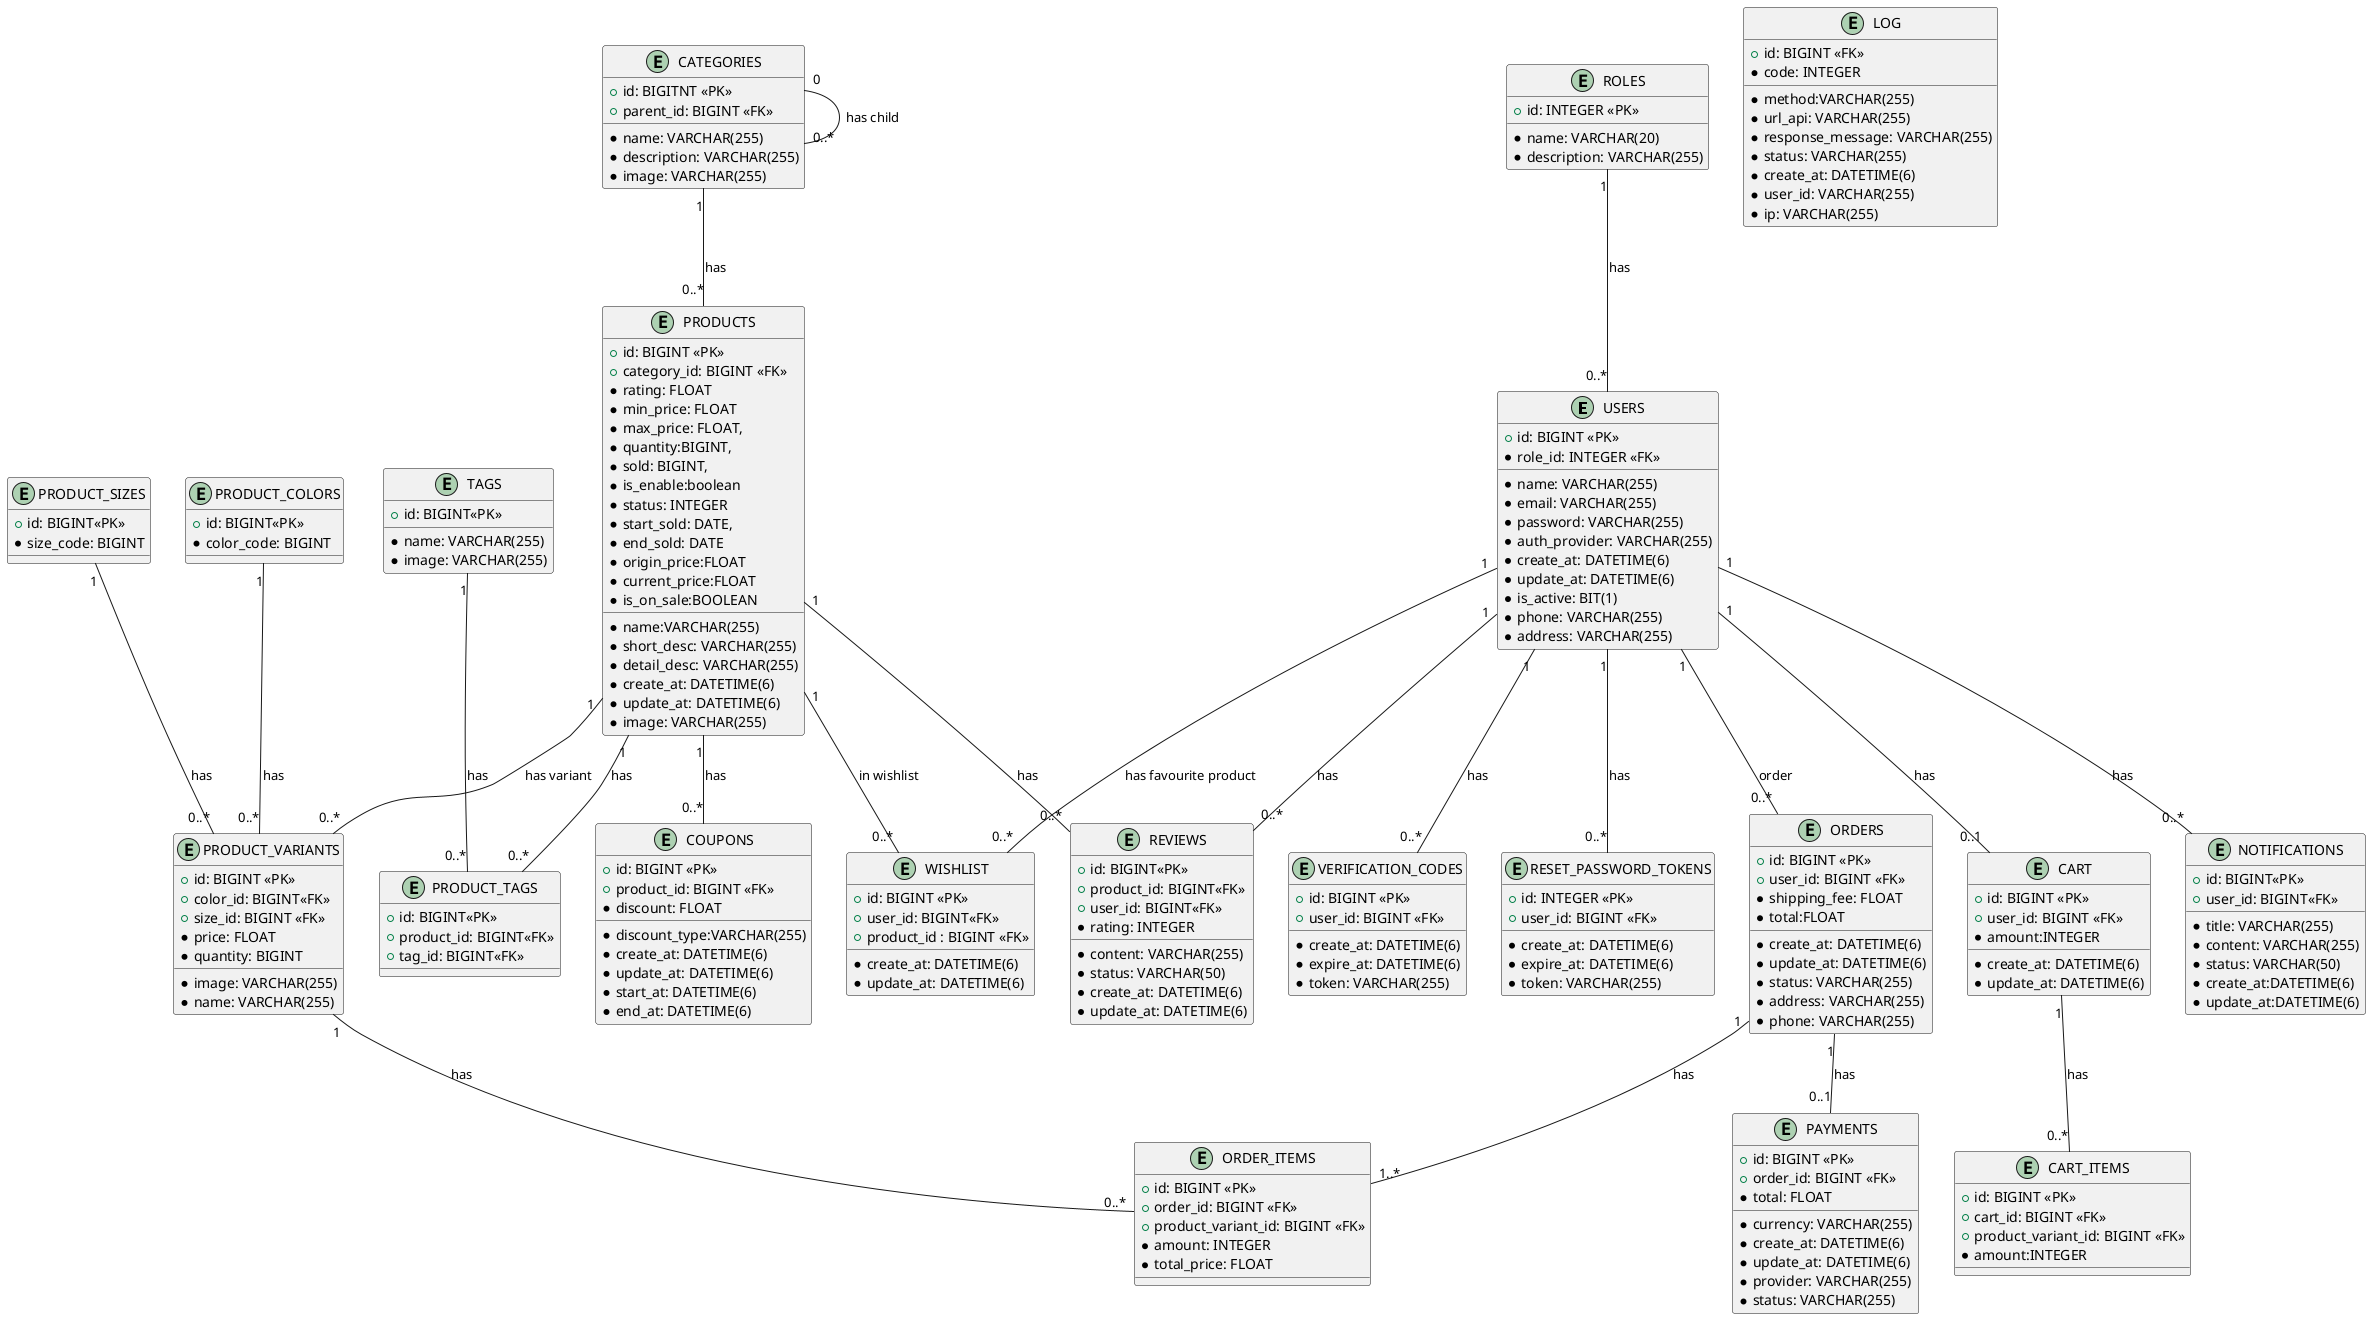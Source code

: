@startuml
entity "USERS" {
+id: BIGINT <<PK>>
*name: VARCHAR(255)
*email: VARCHAR(255)
*password: VARCHAR(255)
*auth_provider: VARCHAR(255)
*role_id: INTEGER <<FK>>
*create_at: DATETIME(6)
*update_at: DATETIME(6)
*is_active: BIT(1)
*phone: VARCHAR(255) 
*address: VARCHAR(255)
}
entity "VERIFICATION_CODES" {
  +id: BIGINT <<PK>>
  +user_id: BIGINT <<FK>>
  *create_at: DATETIME(6)
  *expire_at: DATETIME(6)
  *token: VARCHAR(255)
}
USERS "1" -- "0..*" VERIFICATION_CODES : has
entity "ROLES" {
+id: INTEGER <<PK>>
*name: VARCHAR(20)
*description: VARCHAR(255)
}
ROLES "1" --"0..*" USERS : has
entity "RESET_PASSWORD_TOKENS" {
  +id: INTEGER <<PK>>
  +user_id: BIGINT <<FK>>
  *create_at: DATETIME(6)
  *expire_at: DATETIME(6)
  *token: VARCHAR(255)
}
USERS "1" -- "0..*" RESET_PASSWORD_TOKENS : has
entity "CATEGORIES" {
+id: BIGITNT <<PK>>
*name: VARCHAR(255)
*description: VARCHAR(255)
*image: VARCHAR(255)
+parent_id: BIGINT <<FK>>
} 
CATEGORIES "0" --"0..*" CATEGORIES: has child
entity "PRODUCTS" {
+id: BIGINT <<PK>> 
+category_id: BIGINT <<FK>>
*name:VARCHAR(255)
*short_desc: VARCHAR(255)
*detail_desc: VARCHAR(255)
*create_at: DATETIME(6)
*update_at: DATETIME(6)
*rating: FLOAT
*min_price: FLOAT
*max_price: FLOAT,
*quantity:BIGINT,
*sold: BIGINT,
*is_enable:boolean
*image: VARCHAR(255)
*status: INTEGER 
*start_sold: DATE,
*end_sold: DATE
*origin_price:FLOAT
*current_price:FLOAT 
*is_on_sale:BOOLEAN
} 
CATEGORIES "1" -- "0..*" PRODUCTS : has
entity "PRODUCT_VARIANTS" {
  +id: BIGINT <<PK>>
  +color_id: BIGINT<<FK>>
  +size_id: BIGINT <<FK>> 
  *price: FLOAT 
  *quantity: BIGINT
  *image: VARCHAR(255)
  *name: VARCHAR(255)
}
entity "PRODUCT_COLORS" {
  +id: BIGINT<<PK>>
  *color_code: BIGINT
} 
entity "PRODUCT_SIZES" {
  +id: BIGINT<<PK>> 
  *size_code: BIGINT 
}  
PRODUCTS "1" --"0..*" PRODUCT_VARIANTS: has variant
PRODUCT_COLORS "1" -- "0..*" PRODUCT_VARIANTS: has 
PRODUCT_SIZES "1" -- "0..*" PRODUCT_VARIANTS: has


entity "LOG" {
  +id: BIGINT <<FK>>
  *method:VARCHAR(255)
  *url_api: VARCHAR(255) 
  *response_message: VARCHAR(255)
  *code: INTEGER
  *status: VARCHAR(255)
  *create_at: DATETIME(6)
  *user_id: VARCHAR(255)
  *ip: VARCHAR(255)
}




 entity "WISHLIST" { 
 +id: BIGINT <<PK>>
 +user_id: BIGINT<<FK>>
 +product_id : BIGINT <<FK>>
 *create_at: DATETIME(6)
*update_at: DATETIME(6)
 }
 USERS "1" -- "0..*" WISHLIST: has favourite product
 PRODUCTS "1" --"0..*" WISHLIST: in wishlist
 
 entity "CART" {
 +id: BIGINT <<PK>>
 +user_id: BIGINT <<FK>>
 *amount:INTEGER
 *create_at: DATETIME(6)
*update_at: DATETIME(6)
 }
 USERS "1" -- "0..1" CART: has
 entity "CART_ITEMS" { 
 +id: BIGINT <<PK>>
 +cart_id: BIGINT <<FK>>
 +product_variant_id: BIGINT <<FK>>
 *amount:INTEGER
 }
 CART "1" -- "0..*" CART_ITEMS: has
 entity "ORDERS" {
 +id: BIGINT <<PK>>
 +user_id: BIGINT <<FK>>
 *create_at: DATETIME(6)
 *update_at: DATETIME(6)
 *status: VARCHAR(255)
 *shipping_fee: FLOAT
 *total:FLOAT
 *address: VARCHAR(255)
 *phone: VARCHAR(255)
 }
 USERS "1" -- "0..*" ORDERS: order
 entity "ORDER_ITEMS" {
 +id: BIGINT <<PK>>
 +order_id: BIGINT <<FK>>
 +product_variant_id: BIGINT <<FK>>
 *amount: INTEGER
 *total_price: FLOAT
 }
 ORDERS "1" --"1..*" ORDER_ITEMS: has
 PRODUCT_VARIANTS "1" -- "0..*" ORDER_ITEMS: has
 entity "PAYMENTS" { 
 +id: BIGINT <<PK>>
 +order_id: BIGINT <<FK>>
 *currency: VARCHAR(255)
 *total: FLOAT
 *create_at: DATETIME(6)
 *update_at: DATETIME(6)
 *provider: VARCHAR(255)
 *status: VARCHAR(255)
 }
 ORDERS "1" --"0..1" PAYMENTS: has

entity "COUPONS" { 
  +id: BIGINT <<PK>>
  *discount_type:VARCHAR(255)
  +product_id: BIGINT <<FK>>
  *discount: FLOAT
  *create_at: DATETIME(6)
  *update_at: DATETIME(6)
  *start_at: DATETIME(6)
  *end_at: DATETIME(6)
}
PRODUCTS "1" -- "0..*" COUPONS: has

entity "REVIEWS" {
    +id: BIGINT<<PK>>
    +product_id: BIGINT<<FK>>
    +user_id: BIGINT<<FK>>
    *rating: INTEGER
    *content: VARCHAR(255)
    *status: VARCHAR(50) 
    *create_at: DATETIME(6)
    *update_at: DATETIME(6)
    
}

PRODUCTS "1" -- "0..*" REVIEWS: has
USERS "1" -- "0..*" REVIEWS: has
entity "NOTIFICATIONS" {
    +id: BIGINT<<PK>>
    +user_id: BIGINT<<FK>>
    *title: VARCHAR(255)
    *content: VARCHAR(255)
    *status: VARCHAR(50) 
    *create_at:DATETIME(6)
    *update_at:DATETIME(6)
}
USERS "1" --"0..*" NOTIFICATIONS: has
entity "TAGS" {
  +id: BIGINT<<PK>>
  *name: VARCHAR(255) 
  *image: VARCHAR(255)
}
entity "PRODUCT_TAGS" {
  +id: BIGINT<<PK>>
  +product_id: BIGINT<<FK>>
  +tag_id: BIGINT<<FK>>
}
PRODUCTS "1" -- "0..*" PRODUCT_TAGS: has
TAGS "1" -- "0..*" PRODUCT_TAGS: has




@enduml